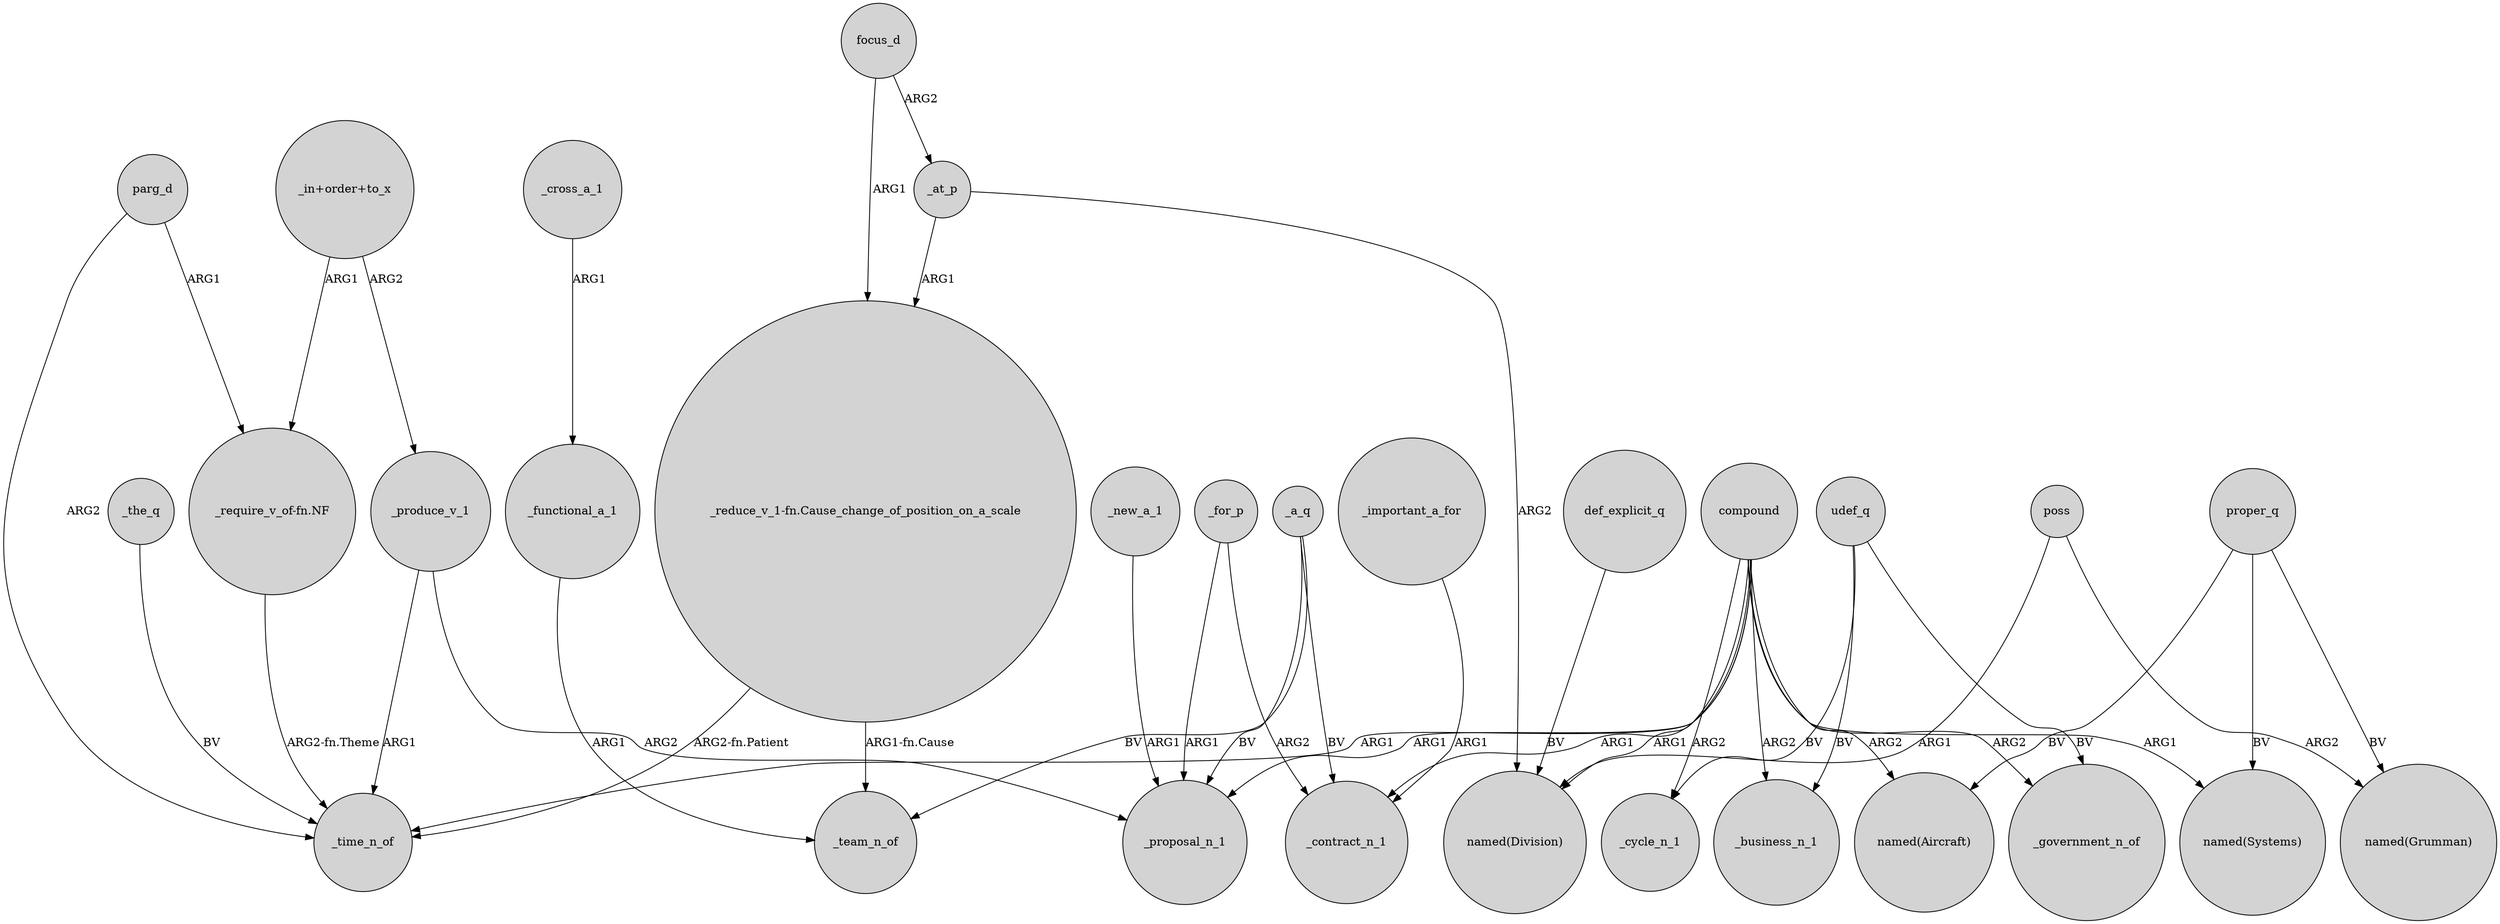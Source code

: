 digraph {
	node [shape=circle style=filled]
	"_reduce_v_1-fn.Cause_change_of_position_on_a_scale" -> _time_n_of [label="ARG2-fn.Patient"]
	poss -> "named(Division)" [label=ARG1]
	"_in+order+to_x" -> _produce_v_1 [label=ARG2]
	proper_q -> "named(Aircraft)" [label=BV]
	compound -> _time_n_of [label=ARG1]
	"_in+order+to_x" -> "_require_v_of-fn.NF" [label=ARG1]
	compound -> _government_n_of [label=ARG2]
	udef_q -> _government_n_of [label=BV]
	_at_p -> "_reduce_v_1-fn.Cause_change_of_position_on_a_scale" [label=ARG1]
	_a_q -> _team_n_of [label=BV]
	_cross_a_1 -> _functional_a_1 [label=ARG1]
	compound -> _cycle_n_1 [label=ARG2]
	_for_p -> _contract_n_1 [label=ARG2]
	udef_q -> _cycle_n_1 [label=BV]
	proper_q -> "named(Grumman)" [label=BV]
	parg_d -> _time_n_of [label=ARG2]
	_produce_v_1 -> _proposal_n_1 [label=ARG2]
	_important_a_for -> _contract_n_1 [label=ARG1]
	focus_d -> _at_p [label=ARG2]
	compound -> _contract_n_1 [label=ARG1]
	_a_q -> _contract_n_1 [label=BV]
	_new_a_1 -> _proposal_n_1 [label=ARG1]
	compound -> "named(Division)" [label=ARG1]
	compound -> "named(Systems)" [label=ARG1]
	_the_q -> _time_n_of [label=BV]
	_produce_v_1 -> _time_n_of [label=ARG1]
	def_explicit_q -> "named(Division)" [label=BV]
	compound -> "named(Aircraft)" [label=ARG2]
	proper_q -> "named(Systems)" [label=BV]
	"_reduce_v_1-fn.Cause_change_of_position_on_a_scale" -> _team_n_of [label="ARG1-fn.Cause"]
	focus_d -> "_reduce_v_1-fn.Cause_change_of_position_on_a_scale" [label=ARG1]
	"_require_v_of-fn.NF" -> _time_n_of [label="ARG2-fn.Theme"]
	compound -> _business_n_1 [label=ARG2]
	parg_d -> "_require_v_of-fn.NF" [label=ARG1]
	_for_p -> _proposal_n_1 [label=ARG1]
	_functional_a_1 -> _team_n_of [label=ARG1]
	poss -> "named(Grumman)" [label=ARG2]
	udef_q -> _business_n_1 [label=BV]
	compound -> _proposal_n_1 [label=ARG1]
	_at_p -> "named(Division)" [label=ARG2]
	_a_q -> _proposal_n_1 [label=BV]
}
